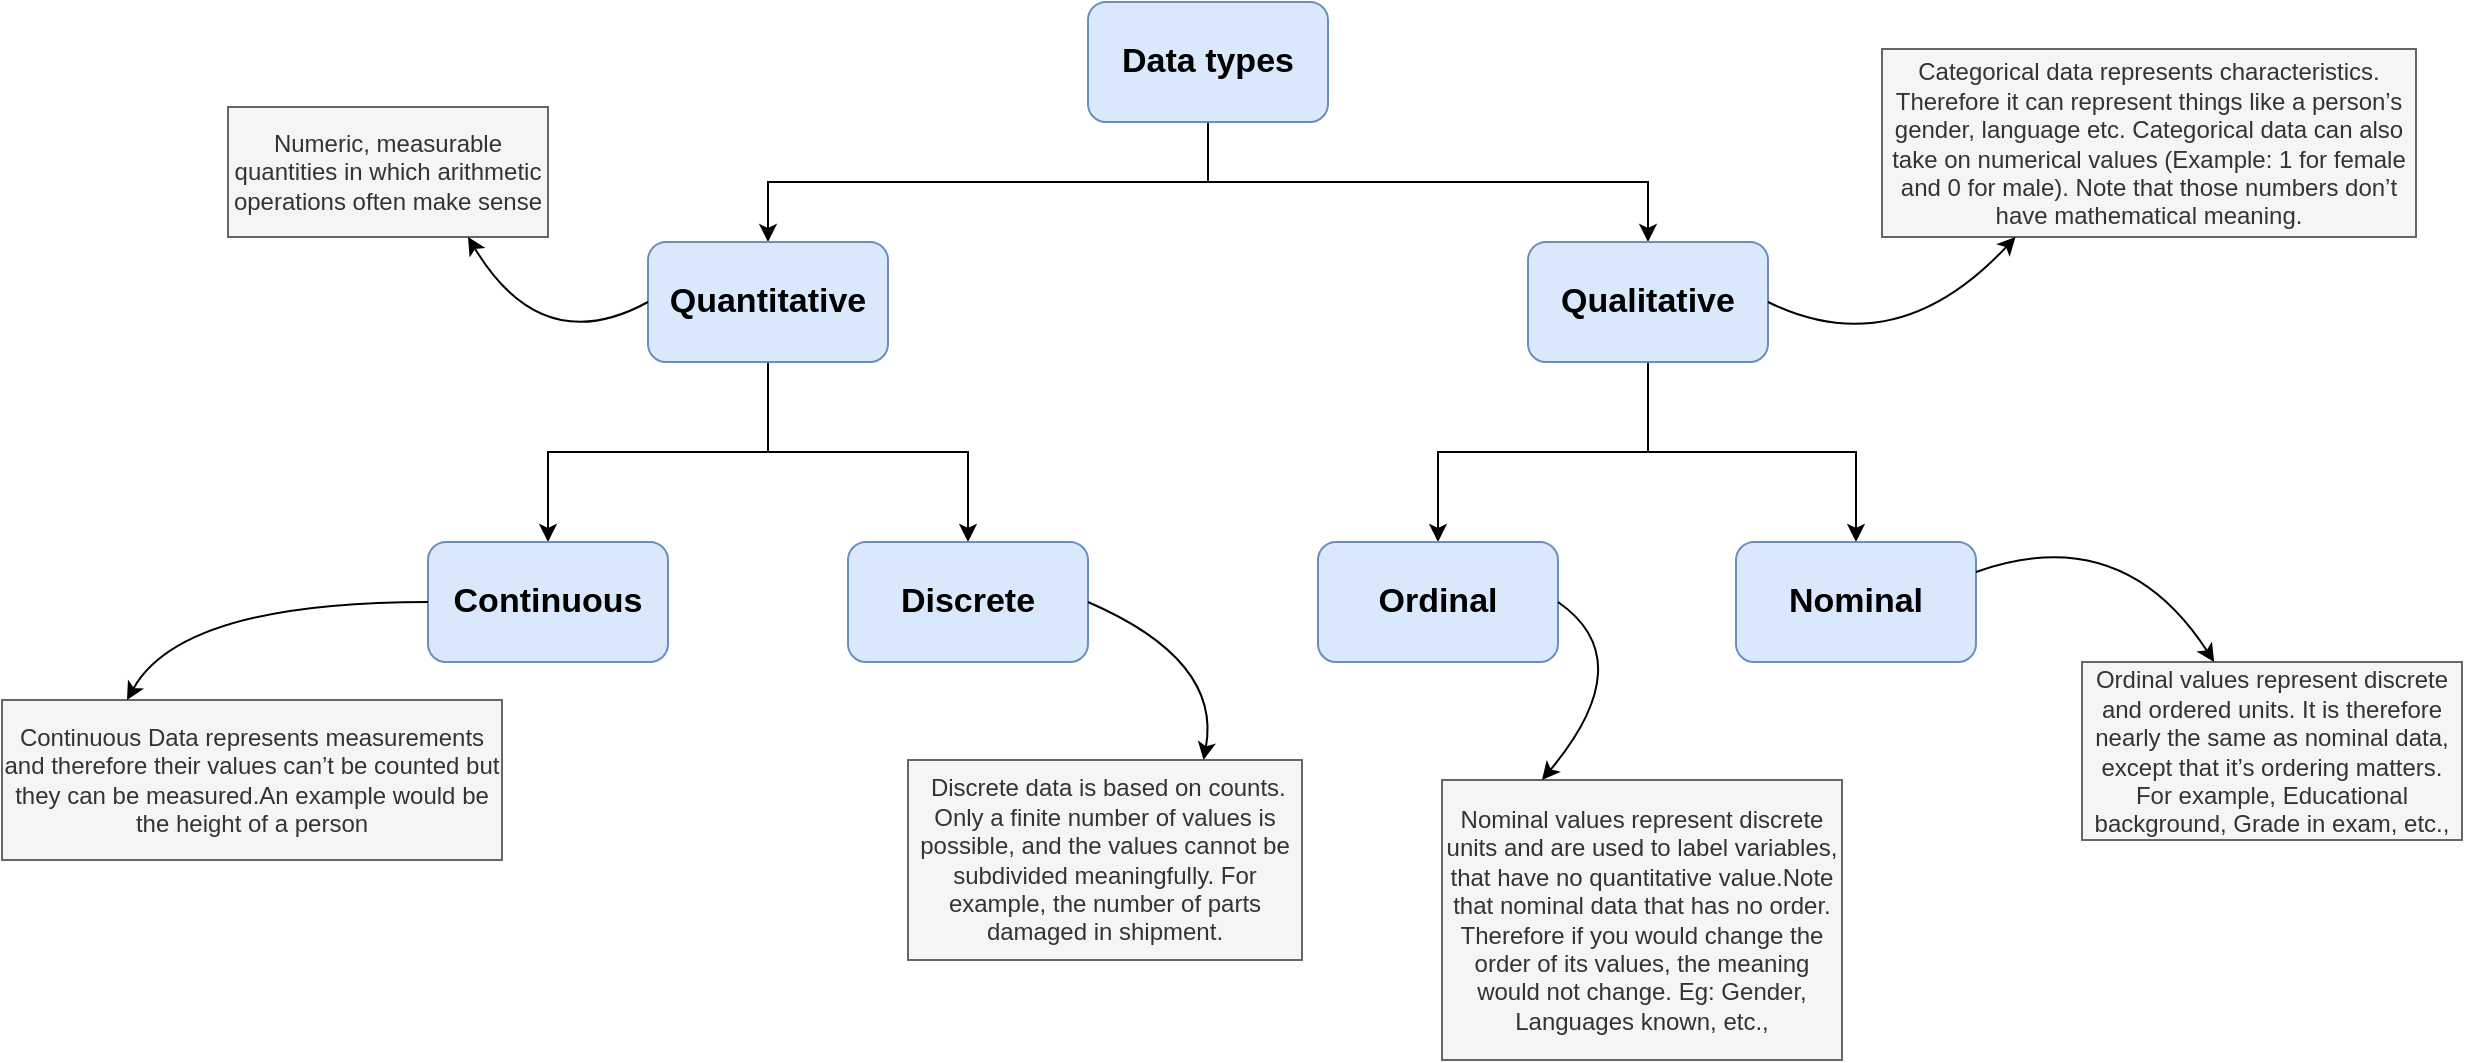<mxfile version="10.6.7" type="device"><diagram id="Bu0jn3hfd51BorVPw3xJ" name="Page-1"><mxGraphModel dx="2270" dy="761" grid="1" gridSize="10" guides="1" tooltips="1" connect="1" arrows="1" fold="1" page="1" pageScale="1" pageWidth="827" pageHeight="1169" math="0" shadow="0"><root><mxCell id="0"/><mxCell id="1" parent="0"/><mxCell id="5IQ34eZQXcYtWo-W6CLd-9" style="edgeStyle=orthogonalEdgeStyle;rounded=0;orthogonalLoop=1;jettySize=auto;html=1;exitX=0.5;exitY=1;exitDx=0;exitDy=0;" edge="1" parent="1" source="5IQ34eZQXcYtWo-W6CLd-1" target="5IQ34eZQXcYtWo-W6CLd-2"><mxGeometry relative="1" as="geometry"/></mxCell><mxCell id="5IQ34eZQXcYtWo-W6CLd-10" style="edgeStyle=orthogonalEdgeStyle;rounded=0;orthogonalLoop=1;jettySize=auto;html=1;exitX=0.5;exitY=1;exitDx=0;exitDy=0;entryX=0.5;entryY=0;entryDx=0;entryDy=0;" edge="1" parent="1" source="5IQ34eZQXcYtWo-W6CLd-1" target="5IQ34eZQXcYtWo-W6CLd-3"><mxGeometry relative="1" as="geometry"/></mxCell><mxCell id="5IQ34eZQXcYtWo-W6CLd-1" value="&lt;b&gt;&lt;font style=&quot;font-size: 17px&quot;&gt;Data types&lt;/font&gt;&lt;/b&gt;" style="rounded=1;whiteSpace=wrap;html=1;fillColor=#dae8fc;strokeColor=#6c8ebf;" vertex="1" parent="1"><mxGeometry x="503" y="131" width="120" height="60" as="geometry"/></mxCell><mxCell id="5IQ34eZQXcYtWo-W6CLd-11" style="edgeStyle=orthogonalEdgeStyle;rounded=0;orthogonalLoop=1;jettySize=auto;html=1;exitX=0.5;exitY=1;exitDx=0;exitDy=0;entryX=0.5;entryY=0;entryDx=0;entryDy=0;" edge="1" parent="1" source="5IQ34eZQXcYtWo-W6CLd-2" target="5IQ34eZQXcYtWo-W6CLd-5"><mxGeometry relative="1" as="geometry"/></mxCell><mxCell id="5IQ34eZQXcYtWo-W6CLd-12" style="edgeStyle=orthogonalEdgeStyle;rounded=0;orthogonalLoop=1;jettySize=auto;html=1;exitX=0.5;exitY=1;exitDx=0;exitDy=0;entryX=0.5;entryY=0;entryDx=0;entryDy=0;" edge="1" parent="1" source="5IQ34eZQXcYtWo-W6CLd-2" target="5IQ34eZQXcYtWo-W6CLd-6"><mxGeometry relative="1" as="geometry"/></mxCell><mxCell id="5IQ34eZQXcYtWo-W6CLd-2" value="&lt;b&gt;&lt;font style=&quot;font-size: 17px&quot;&gt;Quantitative&lt;/font&gt;&lt;/b&gt;" style="rounded=1;whiteSpace=wrap;html=1;fillColor=#dae8fc;strokeColor=#6c8ebf;" vertex="1" parent="1"><mxGeometry x="283" y="251" width="120" height="60" as="geometry"/></mxCell><mxCell id="5IQ34eZQXcYtWo-W6CLd-13" style="edgeStyle=orthogonalEdgeStyle;rounded=0;orthogonalLoop=1;jettySize=auto;html=1;exitX=0.5;exitY=1;exitDx=0;exitDy=0;entryX=0.5;entryY=0;entryDx=0;entryDy=0;" edge="1" parent="1" source="5IQ34eZQXcYtWo-W6CLd-3" target="5IQ34eZQXcYtWo-W6CLd-7"><mxGeometry relative="1" as="geometry"/></mxCell><mxCell id="5IQ34eZQXcYtWo-W6CLd-14" style="edgeStyle=orthogonalEdgeStyle;rounded=0;orthogonalLoop=1;jettySize=auto;html=1;exitX=0.5;exitY=1;exitDx=0;exitDy=0;entryX=0.5;entryY=0;entryDx=0;entryDy=0;" edge="1" parent="1" source="5IQ34eZQXcYtWo-W6CLd-3" target="5IQ34eZQXcYtWo-W6CLd-8"><mxGeometry relative="1" as="geometry"/></mxCell><mxCell id="5IQ34eZQXcYtWo-W6CLd-3" value="&lt;b&gt;&lt;font style=&quot;font-size: 17px&quot;&gt;Qualitative&lt;br&gt;&lt;/font&gt;&lt;/b&gt;" style="rounded=1;whiteSpace=wrap;html=1;fillColor=#dae8fc;strokeColor=#6c8ebf;" vertex="1" parent="1"><mxGeometry x="723" y="251" width="120" height="60" as="geometry"/></mxCell><mxCell id="5IQ34eZQXcYtWo-W6CLd-5" value="&lt;b&gt;&lt;font style=&quot;font-size: 17px&quot;&gt;Continuous&lt;/font&gt;&lt;/b&gt;" style="rounded=1;whiteSpace=wrap;html=1;fillColor=#dae8fc;strokeColor=#6c8ebf;" vertex="1" parent="1"><mxGeometry x="173" y="401" width="120" height="60" as="geometry"/></mxCell><mxCell id="5IQ34eZQXcYtWo-W6CLd-6" value="&lt;b&gt;&lt;font style=&quot;font-size: 17px&quot;&gt;Discrete&lt;/font&gt;&lt;/b&gt;" style="rounded=1;whiteSpace=wrap;html=1;fillColor=#dae8fc;strokeColor=#6c8ebf;" vertex="1" parent="1"><mxGeometry x="383" y="401" width="120" height="60" as="geometry"/></mxCell><mxCell id="5IQ34eZQXcYtWo-W6CLd-7" value="&lt;b&gt;&lt;font style=&quot;font-size: 17px&quot;&gt;Ordinal&lt;/font&gt;&lt;/b&gt;" style="rounded=1;whiteSpace=wrap;html=1;fillColor=#dae8fc;strokeColor=#6c8ebf;" vertex="1" parent="1"><mxGeometry x="618" y="401" width="120" height="60" as="geometry"/></mxCell><mxCell id="5IQ34eZQXcYtWo-W6CLd-8" value="&lt;b&gt;&lt;font style=&quot;font-size: 17px&quot;&gt;Nominal&lt;/font&gt;&lt;/b&gt;" style="rounded=1;whiteSpace=wrap;html=1;fillColor=#dae8fc;strokeColor=#6c8ebf;" vertex="1" parent="1"><mxGeometry x="827" y="401" width="120" height="60" as="geometry"/></mxCell><mxCell id="5IQ34eZQXcYtWo-W6CLd-15" value="Numeric, measurable quantities in which arithmetic operations often make sense" style="text;html=1;align=center;verticalAlign=middle;whiteSpace=wrap;rounded=0;fillColor=#f5f5f5;strokeColor=#666666;fontColor=#333333;" vertex="1" parent="1"><mxGeometry x="73" y="183.5" width="160" height="65" as="geometry"/></mxCell><mxCell id="5IQ34eZQXcYtWo-W6CLd-16" value="&lt;span&gt;Categorical data represents characteristics. Therefore it can represent things like a person’s gender, language etc. Categorical data can also take on numerical values (Example: 1 for female and 0 for male). Note that those numbers don’t have mathematical meaning.&lt;/span&gt;" style="text;html=1;align=center;verticalAlign=middle;whiteSpace=wrap;rounded=0;fillColor=#f5f5f5;strokeColor=#666666;fontColor=#333333;" vertex="1" parent="1"><mxGeometry x="900" y="154.5" width="267" height="94" as="geometry"/></mxCell><mxCell id="5IQ34eZQXcYtWo-W6CLd-17" value="&lt;span&gt;Continuous Data represents measurements and therefore their values&amp;nbsp;&lt;span&gt;can’t be counted but they can be measured&lt;/span&gt;.&lt;/span&gt;&lt;span&gt;An example would be the height of a person&lt;/span&gt;" style="text;html=1;align=center;verticalAlign=middle;whiteSpace=wrap;rounded=0;fillColor=#f5f5f5;strokeColor=#666666;fontColor=#333333;" vertex="1" parent="1"><mxGeometry x="-40" y="480" width="250" height="80" as="geometry"/></mxCell><mxCell id="5IQ34eZQXcYtWo-W6CLd-18" value="" style="curved=1;endArrow=classic;html=1;entryX=0.25;entryY=0;entryDx=0;entryDy=0;exitX=0;exitY=0.5;exitDx=0;exitDy=0;" edge="1" parent="1" source="5IQ34eZQXcYtWo-W6CLd-5" target="5IQ34eZQXcYtWo-W6CLd-17"><mxGeometry width="50" height="50" relative="1" as="geometry"><mxPoint x="40" y="620" as="sourcePoint"/><mxPoint x="90" y="570" as="targetPoint"/><Array as="points"><mxPoint x="50" y="431"/></Array></mxGeometry></mxCell><mxCell id="5IQ34eZQXcYtWo-W6CLd-19" value="" style="curved=1;endArrow=classic;html=1;entryX=0.75;entryY=1;entryDx=0;entryDy=0;exitX=0;exitY=0.5;exitDx=0;exitDy=0;" edge="1" parent="1" source="5IQ34eZQXcYtWo-W6CLd-2" target="5IQ34eZQXcYtWo-W6CLd-15"><mxGeometry width="50" height="50" relative="1" as="geometry"><mxPoint x="246.676" y="298.147" as="sourcePoint"/><mxPoint x="153.735" y="347.559" as="targetPoint"/><Array as="points"><mxPoint x="230" y="310"/></Array></mxGeometry></mxCell><mxCell id="5IQ34eZQXcYtWo-W6CLd-22" value="" style="curved=1;endArrow=classic;html=1;entryX=0.25;entryY=1;entryDx=0;entryDy=0;exitX=1;exitY=0.5;exitDx=0;exitDy=0;" edge="1" parent="1" source="5IQ34eZQXcYtWo-W6CLd-3" target="5IQ34eZQXcYtWo-W6CLd-16"><mxGeometry width="50" height="50" relative="1" as="geometry"><mxPoint x="959.588" y="283.735" as="sourcePoint"/><mxPoint x="870.176" y="250.794" as="targetPoint"/><Array as="points"><mxPoint x="907" y="312.5"/></Array></mxGeometry></mxCell><mxCell id="5IQ34eZQXcYtWo-W6CLd-24" value="&lt;span&gt;&amp;nbsp;Discrete data is based on counts. Only a finite number of values is possible, and the values cannot be subdivided meaningfully. For example, the number of parts damaged in shipment.&lt;/span&gt;" style="text;html=1;strokeColor=#666666;fillColor=#f5f5f5;align=center;verticalAlign=middle;whiteSpace=wrap;rounded=0;fontColor=#333333;" vertex="1" parent="1"><mxGeometry x="413" y="510" width="197" height="100" as="geometry"/></mxCell><mxCell id="5IQ34eZQXcYtWo-W6CLd-25" value="" style="curved=1;endArrow=classic;html=1;entryX=0.75;entryY=0;entryDx=0;entryDy=0;exitX=1;exitY=0.5;exitDx=0;exitDy=0;" edge="1" parent="1" source="5IQ34eZQXcYtWo-W6CLd-6" target="5IQ34eZQXcYtWo-W6CLd-24"><mxGeometry width="50" height="50" relative="1" as="geometry"><mxPoint x="20" y="680" as="sourcePoint"/><mxPoint x="70" y="630" as="targetPoint"/><Array as="points"><mxPoint x="570" y="460"/></Array></mxGeometry></mxCell><mxCell id="5IQ34eZQXcYtWo-W6CLd-26" value="&lt;span&gt;Nominal values represent discrete units and are used to label variables, that have no quantitative value.&lt;/span&gt;&lt;span&gt;Note that nominal data that has no order. Therefore if you would change the order of its values, the meaning would not change. Eg: Gender, Languages known, etc.,&lt;br&gt;&lt;/span&gt;" style="text;html=1;strokeColor=#666666;fillColor=#f5f5f5;align=center;verticalAlign=middle;whiteSpace=wrap;rounded=0;fontColor=#333333;" vertex="1" parent="1"><mxGeometry x="680" y="520" width="200" height="140" as="geometry"/></mxCell><mxCell id="5IQ34eZQXcYtWo-W6CLd-27" value="" style="curved=1;endArrow=classic;html=1;entryX=0.25;entryY=0;entryDx=0;entryDy=0;exitX=1;exitY=0.5;exitDx=0;exitDy=0;" edge="1" parent="1" source="5IQ34eZQXcYtWo-W6CLd-7" target="5IQ34eZQXcYtWo-W6CLd-26"><mxGeometry width="50" height="50" relative="1" as="geometry"><mxPoint x="738" y="421.5" as="sourcePoint"/><mxPoint x="796" y="500.5" as="targetPoint"/><Array as="points"><mxPoint x="780" y="460"/></Array></mxGeometry></mxCell><mxCell id="5IQ34eZQXcYtWo-W6CLd-28" value="&lt;span&gt;Ordinal values represent discrete and ordered units. It is therefore nearly the same as nominal data, except that it’s ordering matters. For example, Educational background, Grade in exam, etc.,&lt;/span&gt;" style="text;html=1;strokeColor=#666666;fillColor=#f5f5f5;align=center;verticalAlign=middle;whiteSpace=wrap;rounded=0;fontColor=#333333;" vertex="1" parent="1"><mxGeometry x="1000" y="461" width="190" height="89" as="geometry"/></mxCell><mxCell id="5IQ34eZQXcYtWo-W6CLd-29" value="" style="curved=1;endArrow=classic;html=1;exitX=1;exitY=0.25;exitDx=0;exitDy=0;" edge="1" parent="1" source="5IQ34eZQXcYtWo-W6CLd-8" target="5IQ34eZQXcYtWo-W6CLd-28"><mxGeometry width="50" height="50" relative="1" as="geometry"><mxPoint x="988" y="342" as="sourcePoint"/><mxPoint x="980" y="431" as="targetPoint"/><Array as="points"><mxPoint x="1020" y="390"/></Array></mxGeometry></mxCell></root></mxGraphModel></diagram></mxfile>